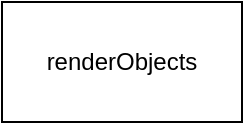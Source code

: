 <mxfile>
    <diagram id="cDwEADP0MdIJstCyrs5G" name="Страница 1">
        <mxGraphModel dx="496" dy="499" grid="1" gridSize="10" guides="1" tooltips="1" connect="1" arrows="1" fold="1" page="1" pageScale="1" pageWidth="827" pageHeight="1169" math="0" shadow="0">
            <root>
                <mxCell id="0"/>
                <mxCell id="1" parent="0"/>
                <mxCell id="6" value="renderObjects" style="rounded=0;whiteSpace=wrap;html=1;" vertex="1" parent="1">
                    <mxGeometry x="240" y="130" width="120" height="60" as="geometry"/>
                </mxCell>
            </root>
        </mxGraphModel>
    </diagram>
</mxfile>